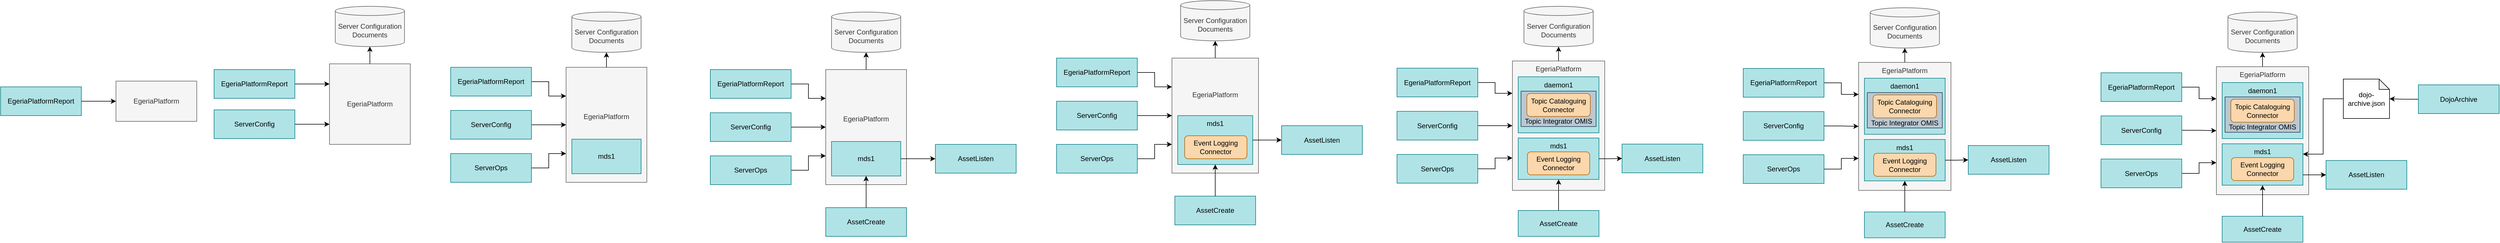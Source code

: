 <mxfile version="16.5.1" type="device"><diagram id="2OvBIhKOYuNSbPqI94ns" name="developer-dojo-architecture"><mxGraphModel dx="1106" dy="773" grid="1" gridSize="10" guides="1" tooltips="1" connect="1" arrows="1" fold="1" page="1" pageScale="1" pageWidth="827" pageHeight="1169" math="0" shadow="0"><root><mxCell id="0"/><mxCell id="1" parent="0"/><mxCell id="_eH86WkN0R41eoso5mmE-45" style="edgeStyle=orthogonalEdgeStyle;rounded=0;orthogonalLoop=1;jettySize=auto;html=1;" edge="1" parent="1" source="_eH86WkN0R41eoso5mmE-1" target="_eH86WkN0R41eoso5mmE-44"><mxGeometry relative="1" as="geometry"/></mxCell><mxCell id="_eH86WkN0R41eoso5mmE-1" value="EgeriaPlatform" style="rounded=0;whiteSpace=wrap;html=1;fillColor=#f5f5f5;strokeColor=#666666;fontColor=#333333;" vertex="1" parent="1"><mxGeometry x="580" y="130" width="140" height="140" as="geometry"/></mxCell><mxCell id="_eH86WkN0R41eoso5mmE-6" style="edgeStyle=orthogonalEdgeStyle;rounded=0;orthogonalLoop=1;jettySize=auto;html=1;entryX=0;entryY=0.75;entryDx=0;entryDy=0;" edge="1" parent="1" source="_eH86WkN0R41eoso5mmE-2" target="_eH86WkN0R41eoso5mmE-1"><mxGeometry relative="1" as="geometry"/></mxCell><mxCell id="_eH86WkN0R41eoso5mmE-2" value="ServerConfig" style="rounded=0;whiteSpace=wrap;html=1;fillColor=#b0e3e6;strokeColor=#0e8088;" vertex="1" parent="1"><mxGeometry x="380" y="210" width="140" height="50" as="geometry"/></mxCell><mxCell id="_eH86WkN0R41eoso5mmE-5" style="edgeStyle=orthogonalEdgeStyle;rounded=0;orthogonalLoop=1;jettySize=auto;html=1;entryX=0;entryY=0.25;entryDx=0;entryDy=0;" edge="1" parent="1" source="_eH86WkN0R41eoso5mmE-4" target="_eH86WkN0R41eoso5mmE-1"><mxGeometry relative="1" as="geometry"/></mxCell><mxCell id="_eH86WkN0R41eoso5mmE-4" value="EgeriaPlatformReport" style="rounded=0;whiteSpace=wrap;html=1;fillColor=#b0e3e6;strokeColor=#0e8088;" vertex="1" parent="1"><mxGeometry x="380" y="140" width="140" height="50" as="geometry"/></mxCell><mxCell id="_eH86WkN0R41eoso5mmE-8" value="EgeriaPlatform&lt;br&gt;&lt;br&gt;&lt;br&gt;" style="rounded=0;whiteSpace=wrap;html=1;fillColor=#f5f5f5;strokeColor=#666666;fontColor=#333333;" vertex="1" parent="1"><mxGeometry x="990" y="136" width="140" height="200" as="geometry"/></mxCell><mxCell id="_eH86WkN0R41eoso5mmE-9" style="edgeStyle=orthogonalEdgeStyle;rounded=0;orthogonalLoop=1;jettySize=auto;html=1;" edge="1" parent="1" source="_eH86WkN0R41eoso5mmE-10" target="_eH86WkN0R41eoso5mmE-8"><mxGeometry relative="1" as="geometry"/></mxCell><mxCell id="_eH86WkN0R41eoso5mmE-10" value="ServerConfig" style="rounded=0;whiteSpace=wrap;html=1;fillColor=#b0e3e6;strokeColor=#0e8088;" vertex="1" parent="1"><mxGeometry x="790" y="211" width="140" height="50" as="geometry"/></mxCell><mxCell id="_eH86WkN0R41eoso5mmE-11" style="edgeStyle=orthogonalEdgeStyle;rounded=0;orthogonalLoop=1;jettySize=auto;html=1;entryX=0;entryY=0.75;entryDx=0;entryDy=0;" edge="1" parent="1" source="_eH86WkN0R41eoso5mmE-12" target="_eH86WkN0R41eoso5mmE-8"><mxGeometry relative="1" as="geometry"/></mxCell><mxCell id="_eH86WkN0R41eoso5mmE-12" value="ServerOps" style="rounded=0;whiteSpace=wrap;html=1;fillColor=#b0e3e6;strokeColor=#0e8088;" vertex="1" parent="1"><mxGeometry x="790" y="286" width="140" height="50" as="geometry"/></mxCell><mxCell id="_eH86WkN0R41eoso5mmE-13" style="edgeStyle=orthogonalEdgeStyle;rounded=0;orthogonalLoop=1;jettySize=auto;html=1;entryX=0;entryY=0.25;entryDx=0;entryDy=0;" edge="1" parent="1" source="_eH86WkN0R41eoso5mmE-14" target="_eH86WkN0R41eoso5mmE-8"><mxGeometry relative="1" as="geometry"/></mxCell><mxCell id="_eH86WkN0R41eoso5mmE-14" value="EgeriaPlatformReport" style="rounded=0;whiteSpace=wrap;html=1;fillColor=#b0e3e6;strokeColor=#0e8088;" vertex="1" parent="1"><mxGeometry x="790" y="136" width="140" height="50" as="geometry"/></mxCell><mxCell id="_eH86WkN0R41eoso5mmE-15" value="EgeriaPlatform" style="rounded=0;whiteSpace=wrap;html=1;fillColor=#f5f5f5;strokeColor=#666666;fontColor=#333333;" vertex="1" parent="1"><mxGeometry x="210" y="160" width="140" height="70" as="geometry"/></mxCell><mxCell id="_eH86WkN0R41eoso5mmE-18" style="edgeStyle=orthogonalEdgeStyle;rounded=0;orthogonalLoop=1;jettySize=auto;html=1;" edge="1" parent="1" source="_eH86WkN0R41eoso5mmE-19" target="_eH86WkN0R41eoso5mmE-15"><mxGeometry relative="1" as="geometry"/></mxCell><mxCell id="_eH86WkN0R41eoso5mmE-19" value="EgeriaPlatformReport" style="rounded=0;whiteSpace=wrap;html=1;fillColor=#b0e3e6;strokeColor=#0e8088;" vertex="1" parent="1"><mxGeometry x="10" y="170" width="140" height="50" as="geometry"/></mxCell><mxCell id="_eH86WkN0R41eoso5mmE-27" value="AssetListen" style="rounded=0;whiteSpace=wrap;html=1;fillColor=#b0e3e6;strokeColor=#0e8088;" vertex="1" parent="1"><mxGeometry x="1630" y="270" width="140" height="50" as="geometry"/></mxCell><mxCell id="_eH86WkN0R41eoso5mmE-29" value="AssetCreate" style="rounded=0;whiteSpace=wrap;html=1;fillColor=#b0e3e6;strokeColor=#0e8088;" vertex="1" parent="1"><mxGeometry x="1440" y="380" width="140" height="50" as="geometry"/></mxCell><mxCell id="_eH86WkN0R41eoso5mmE-43" value="mds1" style="rounded=0;whiteSpace=wrap;html=1;fillColor=#b0e3e6;strokeColor=#0e8088;" vertex="1" parent="1"><mxGeometry x="1000" y="261" width="120" height="60" as="geometry"/></mxCell><mxCell id="_eH86WkN0R41eoso5mmE-44" value="Server Configuration&lt;br&gt;Documents" style="shape=cylinder3;whiteSpace=wrap;html=1;boundedLbl=1;backgroundOutline=1;size=8;fillColor=#f5f5f5;fontColor=#333333;strokeColor=#666666;" vertex="1" parent="1"><mxGeometry x="590" y="30" width="120" height="70" as="geometry"/></mxCell><mxCell id="_eH86WkN0R41eoso5mmE-46" style="edgeStyle=orthogonalEdgeStyle;rounded=0;orthogonalLoop=1;jettySize=auto;html=1;" edge="1" parent="1" target="_eH86WkN0R41eoso5mmE-47" source="_eH86WkN0R41eoso5mmE-8"><mxGeometry relative="1" as="geometry"><mxPoint x="1060" y="336" as="sourcePoint"/></mxGeometry></mxCell><mxCell id="_eH86WkN0R41eoso5mmE-47" value="Server Configuration&lt;br&gt;Documents" style="shape=cylinder3;whiteSpace=wrap;html=1;boundedLbl=1;backgroundOutline=1;size=8;fillColor=#f5f5f5;fontColor=#333333;strokeColor=#666666;" vertex="1" parent="1"><mxGeometry x="1000" y="40" width="120" height="70" as="geometry"/></mxCell><mxCell id="_eH86WkN0R41eoso5mmE-51" value="EgeriaPlatform&lt;br&gt;&lt;br&gt;&lt;br&gt;" style="rounded=0;whiteSpace=wrap;html=1;fillColor=#f5f5f5;strokeColor=#666666;fontColor=#333333;" vertex="1" parent="1"><mxGeometry x="1440" y="140" width="140" height="200" as="geometry"/></mxCell><mxCell id="_eH86WkN0R41eoso5mmE-52" style="edgeStyle=orthogonalEdgeStyle;rounded=0;orthogonalLoop=1;jettySize=auto;html=1;" edge="1" parent="1" source="_eH86WkN0R41eoso5mmE-53" target="_eH86WkN0R41eoso5mmE-51"><mxGeometry relative="1" as="geometry"/></mxCell><mxCell id="_eH86WkN0R41eoso5mmE-53" value="ServerConfig" style="rounded=0;whiteSpace=wrap;html=1;fillColor=#b0e3e6;strokeColor=#0e8088;" vertex="1" parent="1"><mxGeometry x="1240" y="215" width="140" height="50" as="geometry"/></mxCell><mxCell id="_eH86WkN0R41eoso5mmE-54" style="edgeStyle=orthogonalEdgeStyle;rounded=0;orthogonalLoop=1;jettySize=auto;html=1;entryX=0;entryY=0.75;entryDx=0;entryDy=0;" edge="1" parent="1" source="_eH86WkN0R41eoso5mmE-55" target="_eH86WkN0R41eoso5mmE-51"><mxGeometry relative="1" as="geometry"/></mxCell><mxCell id="_eH86WkN0R41eoso5mmE-55" value="ServerOps" style="rounded=0;whiteSpace=wrap;html=1;fillColor=#b0e3e6;strokeColor=#0e8088;" vertex="1" parent="1"><mxGeometry x="1240" y="290" width="140" height="50" as="geometry"/></mxCell><mxCell id="_eH86WkN0R41eoso5mmE-56" style="edgeStyle=orthogonalEdgeStyle;rounded=0;orthogonalLoop=1;jettySize=auto;html=1;entryX=0;entryY=0.25;entryDx=0;entryDy=0;" edge="1" parent="1" source="_eH86WkN0R41eoso5mmE-57" target="_eH86WkN0R41eoso5mmE-51"><mxGeometry relative="1" as="geometry"/></mxCell><mxCell id="_eH86WkN0R41eoso5mmE-57" value="EgeriaPlatformReport" style="rounded=0;whiteSpace=wrap;html=1;fillColor=#b0e3e6;strokeColor=#0e8088;" vertex="1" parent="1"><mxGeometry x="1240" y="140" width="140" height="50" as="geometry"/></mxCell><mxCell id="_eH86WkN0R41eoso5mmE-58" value="mds1" style="rounded=0;whiteSpace=wrap;html=1;fillColor=#b0e3e6;strokeColor=#0e8088;" vertex="1" parent="1"><mxGeometry x="1450" y="265" width="120" height="60" as="geometry"/></mxCell><mxCell id="_eH86WkN0R41eoso5mmE-59" style="edgeStyle=orthogonalEdgeStyle;rounded=0;orthogonalLoop=1;jettySize=auto;html=1;exitX=0.5;exitY=0;exitDx=0;exitDy=0;" edge="1" parent="1" target="_eH86WkN0R41eoso5mmE-60" source="_eH86WkN0R41eoso5mmE-51"><mxGeometry relative="1" as="geometry"><mxPoint x="1510" y="340" as="sourcePoint"/></mxGeometry></mxCell><mxCell id="_eH86WkN0R41eoso5mmE-60" value="Server Configuration&lt;br&gt;Documents" style="shape=cylinder3;whiteSpace=wrap;html=1;boundedLbl=1;backgroundOutline=1;size=8;fillColor=#f5f5f5;fontColor=#333333;strokeColor=#666666;" vertex="1" parent="1"><mxGeometry x="1450" y="40" width="120" height="70" as="geometry"/></mxCell><mxCell id="_eH86WkN0R41eoso5mmE-28" style="edgeStyle=orthogonalEdgeStyle;rounded=0;orthogonalLoop=1;jettySize=auto;html=1;" edge="1" parent="1" source="_eH86WkN0R41eoso5mmE-58" target="_eH86WkN0R41eoso5mmE-27"><mxGeometry relative="1" as="geometry"><mxPoint x="1570" y="295" as="sourcePoint"/></mxGeometry></mxCell><mxCell id="_eH86WkN0R41eoso5mmE-61" value="AssetListen" style="rounded=0;whiteSpace=wrap;html=1;fillColor=#b0e3e6;strokeColor=#0e8088;" vertex="1" parent="1"><mxGeometry x="2230" y="237.5" width="140" height="50" as="geometry"/></mxCell><mxCell id="_eH86WkN0R41eoso5mmE-63" value="AssetCreate" style="rounded=0;whiteSpace=wrap;html=1;fillColor=#b0e3e6;strokeColor=#0e8088;" vertex="1" parent="1"><mxGeometry x="2045" y="360" width="140" height="50" as="geometry"/></mxCell><mxCell id="_eH86WkN0R41eoso5mmE-75" style="edgeStyle=orthogonalEdgeStyle;rounded=0;orthogonalLoop=1;jettySize=auto;html=1;exitX=0.5;exitY=0;exitDx=0;exitDy=0;" edge="1" parent="1" source="_eH86WkN0R41eoso5mmE-64" target="_eH86WkN0R41eoso5mmE-73"><mxGeometry relative="1" as="geometry"/></mxCell><mxCell id="_eH86WkN0R41eoso5mmE-64" value="EgeriaPlatform&lt;br&gt;&lt;br&gt;&lt;br&gt;&lt;br&gt;&lt;br&gt;&lt;br&gt;" style="rounded=0;whiteSpace=wrap;html=1;fillColor=#f5f5f5;strokeColor=#666666;fontColor=#333333;" vertex="1" parent="1"><mxGeometry x="2040" y="120" width="150" height="200" as="geometry"/></mxCell><mxCell id="_eH86WkN0R41eoso5mmE-65" style="edgeStyle=orthogonalEdgeStyle;rounded=0;orthogonalLoop=1;jettySize=auto;html=1;" edge="1" parent="1" source="_eH86WkN0R41eoso5mmE-66" target="_eH86WkN0R41eoso5mmE-64"><mxGeometry relative="1" as="geometry"/></mxCell><mxCell id="_eH86WkN0R41eoso5mmE-66" value="ServerConfig" style="rounded=0;whiteSpace=wrap;html=1;fillColor=#b0e3e6;strokeColor=#0e8088;" vertex="1" parent="1"><mxGeometry x="1840" y="195" width="140" height="50" as="geometry"/></mxCell><mxCell id="_eH86WkN0R41eoso5mmE-67" style="edgeStyle=orthogonalEdgeStyle;rounded=0;orthogonalLoop=1;jettySize=auto;html=1;entryX=0;entryY=0.75;entryDx=0;entryDy=0;" edge="1" parent="1" source="_eH86WkN0R41eoso5mmE-68" target="_eH86WkN0R41eoso5mmE-64"><mxGeometry relative="1" as="geometry"/></mxCell><mxCell id="_eH86WkN0R41eoso5mmE-68" value="ServerOps" style="rounded=0;whiteSpace=wrap;html=1;fillColor=#b0e3e6;strokeColor=#0e8088;" vertex="1" parent="1"><mxGeometry x="1840" y="270" width="140" height="50" as="geometry"/></mxCell><mxCell id="_eH86WkN0R41eoso5mmE-69" style="edgeStyle=orthogonalEdgeStyle;rounded=0;orthogonalLoop=1;jettySize=auto;html=1;entryX=0;entryY=0.25;entryDx=0;entryDy=0;" edge="1" parent="1" source="_eH86WkN0R41eoso5mmE-70" target="_eH86WkN0R41eoso5mmE-64"><mxGeometry relative="1" as="geometry"/></mxCell><mxCell id="_eH86WkN0R41eoso5mmE-70" value="EgeriaPlatformReport" style="rounded=0;whiteSpace=wrap;html=1;fillColor=#b0e3e6;strokeColor=#0e8088;" vertex="1" parent="1"><mxGeometry x="1840" y="120" width="140" height="50" as="geometry"/></mxCell><mxCell id="_eH86WkN0R41eoso5mmE-71" value="mds1" style="rounded=0;whiteSpace=wrap;html=1;fillColor=#b0e3e6;strokeColor=#0e8088;verticalAlign=top;" vertex="1" parent="1"><mxGeometry x="2050" y="220" width="130" height="85" as="geometry"/></mxCell><mxCell id="_eH86WkN0R41eoso5mmE-73" value="Server Configuration&lt;br&gt;Documents" style="shape=cylinder3;whiteSpace=wrap;html=1;boundedLbl=1;backgroundOutline=1;size=8;fillColor=#f5f5f5;fontColor=#333333;strokeColor=#666666;" vertex="1" parent="1"><mxGeometry x="2055" y="20" width="120" height="70" as="geometry"/></mxCell><mxCell id="_eH86WkN0R41eoso5mmE-74" style="edgeStyle=orthogonalEdgeStyle;rounded=0;orthogonalLoop=1;jettySize=auto;html=1;" edge="1" parent="1" source="_eH86WkN0R41eoso5mmE-71" target="_eH86WkN0R41eoso5mmE-61"><mxGeometry relative="1" as="geometry"><mxPoint x="2170" y="275" as="sourcePoint"/></mxGeometry></mxCell><mxCell id="_eH86WkN0R41eoso5mmE-48" value="Event Logging&lt;br&gt;Connector" style="rounded=1;whiteSpace=wrap;html=1;fillColor=#fad7ac;strokeColor=#b46504;" vertex="1" parent="1"><mxGeometry x="2062" y="255" width="108" height="40" as="geometry"/></mxCell><mxCell id="_eH86WkN0R41eoso5mmE-76" value="AssetListen" style="rounded=0;whiteSpace=wrap;html=1;fillColor=#b0e3e6;strokeColor=#0e8088;" vertex="1" parent="1"><mxGeometry x="2820" y="269.5" width="140" height="50" as="geometry"/></mxCell><mxCell id="_eH86WkN0R41eoso5mmE-78" value="AssetCreate" style="rounded=0;whiteSpace=wrap;html=1;fillColor=#b0e3e6;strokeColor=#0e8088;" vertex="1" parent="1"><mxGeometry x="2640" y="385" width="140" height="45" as="geometry"/></mxCell><mxCell id="_eH86WkN0R41eoso5mmE-79" style="edgeStyle=orthogonalEdgeStyle;rounded=0;orthogonalLoop=1;jettySize=auto;html=1;exitX=0.5;exitY=0;exitDx=0;exitDy=0;" edge="1" parent="1" source="_eH86WkN0R41eoso5mmE-80" target="_eH86WkN0R41eoso5mmE-88"><mxGeometry relative="1" as="geometry"/></mxCell><mxCell id="_eH86WkN0R41eoso5mmE-80" value="EgeriaPlatform" style="rounded=0;whiteSpace=wrap;html=1;fillColor=#f5f5f5;strokeColor=#666666;fontColor=#333333;verticalAlign=top;" vertex="1" parent="1"><mxGeometry x="2630" y="125" width="160" height="225" as="geometry"/></mxCell><mxCell id="_eH86WkN0R41eoso5mmE-81" style="edgeStyle=orthogonalEdgeStyle;rounded=0;orthogonalLoop=1;jettySize=auto;html=1;" edge="1" parent="1" source="_eH86WkN0R41eoso5mmE-82" target="_eH86WkN0R41eoso5mmE-80"><mxGeometry relative="1" as="geometry"/></mxCell><mxCell id="_eH86WkN0R41eoso5mmE-82" value="ServerConfig" style="rounded=0;whiteSpace=wrap;html=1;fillColor=#b0e3e6;strokeColor=#0e8088;" vertex="1" parent="1"><mxGeometry x="2430" y="212.5" width="140" height="50" as="geometry"/></mxCell><mxCell id="_eH86WkN0R41eoso5mmE-83" style="edgeStyle=orthogonalEdgeStyle;rounded=0;orthogonalLoop=1;jettySize=auto;html=1;entryX=0;entryY=0.75;entryDx=0;entryDy=0;" edge="1" parent="1" source="_eH86WkN0R41eoso5mmE-84" target="_eH86WkN0R41eoso5mmE-80"><mxGeometry relative="1" as="geometry"/></mxCell><mxCell id="_eH86WkN0R41eoso5mmE-84" value="ServerOps" style="rounded=0;whiteSpace=wrap;html=1;fillColor=#b0e3e6;strokeColor=#0e8088;" vertex="1" parent="1"><mxGeometry x="2430" y="287.5" width="140" height="50" as="geometry"/></mxCell><mxCell id="_eH86WkN0R41eoso5mmE-85" style="edgeStyle=orthogonalEdgeStyle;rounded=0;orthogonalLoop=1;jettySize=auto;html=1;entryX=0;entryY=0.25;entryDx=0;entryDy=0;" edge="1" parent="1" source="_eH86WkN0R41eoso5mmE-86" target="_eH86WkN0R41eoso5mmE-80"><mxGeometry relative="1" as="geometry"/></mxCell><mxCell id="_eH86WkN0R41eoso5mmE-86" value="EgeriaPlatformReport" style="rounded=0;whiteSpace=wrap;html=1;fillColor=#b0e3e6;strokeColor=#0e8088;" vertex="1" parent="1"><mxGeometry x="2430" y="137.5" width="140" height="50" as="geometry"/></mxCell><mxCell id="_eH86WkN0R41eoso5mmE-87" value="mds1" style="rounded=0;whiteSpace=wrap;html=1;fillColor=#b0e3e6;strokeColor=#0e8088;verticalAlign=top;" vertex="1" parent="1"><mxGeometry x="2640" y="259" width="140" height="72" as="geometry"/></mxCell><mxCell id="_eH86WkN0R41eoso5mmE-88" value="Server Configuration&lt;br&gt;Documents" style="shape=cylinder3;whiteSpace=wrap;html=1;boundedLbl=1;backgroundOutline=1;size=8;fillColor=#f5f5f5;fontColor=#333333;strokeColor=#666666;" vertex="1" parent="1"><mxGeometry x="2650" y="30" width="120" height="70" as="geometry"/></mxCell><mxCell id="_eH86WkN0R41eoso5mmE-89" style="edgeStyle=orthogonalEdgeStyle;rounded=0;orthogonalLoop=1;jettySize=auto;html=1;" edge="1" parent="1" source="_eH86WkN0R41eoso5mmE-87" target="_eH86WkN0R41eoso5mmE-76"><mxGeometry relative="1" as="geometry"><mxPoint x="2760" y="301" as="sourcePoint"/></mxGeometry></mxCell><mxCell id="_eH86WkN0R41eoso5mmE-90" value="Event Logging&lt;br&gt;Connector" style="rounded=1;whiteSpace=wrap;html=1;fillColor=#fad7ac;strokeColor=#b46504;" vertex="1" parent="1"><mxGeometry x="2656" y="283" width="108" height="40" as="geometry"/></mxCell><mxCell id="_eH86WkN0R41eoso5mmE-91" value="daemon1" style="rounded=0;whiteSpace=wrap;html=1;fillColor=#b0e3e6;strokeColor=#0e8088;verticalAlign=top;" vertex="1" parent="1"><mxGeometry x="2640" y="152.5" width="140" height="97.5" as="geometry"/></mxCell><mxCell id="_eH86WkN0R41eoso5mmE-50" value="Topic Integrator OMIS" style="rounded=0;whiteSpace=wrap;html=1;verticalAlign=bottom;fillColor=#bac8d3;strokeColor=#23445d;" vertex="1" parent="1"><mxGeometry x="2645" y="177.5" width="130" height="61.5" as="geometry"/></mxCell><mxCell id="_eH86WkN0R41eoso5mmE-49" value="Topic Cataloguing&lt;br&gt;Connector" style="rounded=1;whiteSpace=wrap;html=1;fillColor=#fad7ac;strokeColor=#b46504;" vertex="1" parent="1"><mxGeometry x="2655" y="181.5" width="110" height="40" as="geometry"/></mxCell><mxCell id="_eH86WkN0R41eoso5mmE-77" style="edgeStyle=orthogonalEdgeStyle;rounded=0;orthogonalLoop=1;jettySize=auto;html=1;entryX=0.5;entryY=1;entryDx=0;entryDy=0;" edge="1" parent="1" source="_eH86WkN0R41eoso5mmE-78" target="_eH86WkN0R41eoso5mmE-87"><mxGeometry relative="1" as="geometry"><mxPoint x="2700" y="325" as="targetPoint"/></mxGeometry></mxCell><mxCell id="_eH86WkN0R41eoso5mmE-62" style="edgeStyle=orthogonalEdgeStyle;rounded=0;orthogonalLoop=1;jettySize=auto;html=1;entryX=0.5;entryY=1;entryDx=0;entryDy=0;" edge="1" parent="1" source="_eH86WkN0R41eoso5mmE-63" target="_eH86WkN0R41eoso5mmE-71"><mxGeometry relative="1" as="geometry"><mxPoint x="2110" y="320" as="targetPoint"/></mxGeometry></mxCell><mxCell id="_eH86WkN0R41eoso5mmE-30" style="edgeStyle=orthogonalEdgeStyle;rounded=0;orthogonalLoop=1;jettySize=auto;html=1;entryX=0.5;entryY=1;entryDx=0;entryDy=0;" edge="1" parent="1" source="_eH86WkN0R41eoso5mmE-29" target="_eH86WkN0R41eoso5mmE-58"><mxGeometry relative="1" as="geometry"><mxPoint x="1510" y="340" as="targetPoint"/></mxGeometry></mxCell><mxCell id="_eH86WkN0R41eoso5mmE-92" value="AssetListen" style="rounded=0;whiteSpace=wrap;html=1;fillColor=#b0e3e6;strokeColor=#0e8088;" vertex="1" parent="1"><mxGeometry x="3420" y="272" width="140" height="50" as="geometry"/></mxCell><mxCell id="_eH86WkN0R41eoso5mmE-93" value="AssetCreate" style="rounded=0;whiteSpace=wrap;html=1;fillColor=#b0e3e6;strokeColor=#0e8088;" vertex="1" parent="1"><mxGeometry x="3240" y="387.5" width="140" height="45" as="geometry"/></mxCell><mxCell id="_eH86WkN0R41eoso5mmE-94" style="edgeStyle=orthogonalEdgeStyle;rounded=0;orthogonalLoop=1;jettySize=auto;html=1;exitX=0.5;exitY=0;exitDx=0;exitDy=0;" edge="1" parent="1" source="_eH86WkN0R41eoso5mmE-95" target="_eH86WkN0R41eoso5mmE-103"><mxGeometry relative="1" as="geometry"/></mxCell><mxCell id="_eH86WkN0R41eoso5mmE-95" value="EgeriaPlatform" style="rounded=0;whiteSpace=wrap;html=1;fillColor=#f5f5f5;strokeColor=#666666;fontColor=#333333;verticalAlign=top;" vertex="1" parent="1"><mxGeometry x="3230" y="127.5" width="160" height="222.5" as="geometry"/></mxCell><mxCell id="_eH86WkN0R41eoso5mmE-96" style="edgeStyle=orthogonalEdgeStyle;rounded=0;orthogonalLoop=1;jettySize=auto;html=1;" edge="1" parent="1" source="_eH86WkN0R41eoso5mmE-97" target="_eH86WkN0R41eoso5mmE-95"><mxGeometry relative="1" as="geometry"/></mxCell><mxCell id="_eH86WkN0R41eoso5mmE-97" value="ServerConfig" style="rounded=0;whiteSpace=wrap;html=1;fillColor=#b0e3e6;strokeColor=#0e8088;" vertex="1" parent="1"><mxGeometry x="3030" y="213" width="140" height="50" as="geometry"/></mxCell><mxCell id="_eH86WkN0R41eoso5mmE-98" style="edgeStyle=orthogonalEdgeStyle;rounded=0;orthogonalLoop=1;jettySize=auto;html=1;entryX=0;entryY=0.75;entryDx=0;entryDy=0;" edge="1" parent="1" source="_eH86WkN0R41eoso5mmE-99" target="_eH86WkN0R41eoso5mmE-95"><mxGeometry relative="1" as="geometry"/></mxCell><mxCell id="_eH86WkN0R41eoso5mmE-99" value="ServerOps" style="rounded=0;whiteSpace=wrap;html=1;fillColor=#b0e3e6;strokeColor=#0e8088;" vertex="1" parent="1"><mxGeometry x="3030" y="288" width="140" height="50" as="geometry"/></mxCell><mxCell id="_eH86WkN0R41eoso5mmE-100" style="edgeStyle=orthogonalEdgeStyle;rounded=0;orthogonalLoop=1;jettySize=auto;html=1;entryX=0;entryY=0.25;entryDx=0;entryDy=0;" edge="1" parent="1" source="_eH86WkN0R41eoso5mmE-101" target="_eH86WkN0R41eoso5mmE-95"><mxGeometry relative="1" as="geometry"/></mxCell><mxCell id="_eH86WkN0R41eoso5mmE-101" value="EgeriaPlatformReport" style="rounded=0;whiteSpace=wrap;html=1;fillColor=#b0e3e6;strokeColor=#0e8088;" vertex="1" parent="1"><mxGeometry x="3030" y="138" width="140" height="50" as="geometry"/></mxCell><mxCell id="_eH86WkN0R41eoso5mmE-102" value="mds1" style="rounded=0;whiteSpace=wrap;html=1;fillColor=#b0e3e6;strokeColor=#0e8088;verticalAlign=top;" vertex="1" parent="1"><mxGeometry x="3240" y="261.5" width="140" height="72" as="geometry"/></mxCell><mxCell id="_eH86WkN0R41eoso5mmE-103" value="Server Configuration&lt;br&gt;Documents" style="shape=cylinder3;whiteSpace=wrap;html=1;boundedLbl=1;backgroundOutline=1;size=8;fillColor=#f5f5f5;fontColor=#333333;strokeColor=#666666;" vertex="1" parent="1"><mxGeometry x="3250" y="32.5" width="120" height="70" as="geometry"/></mxCell><mxCell id="_eH86WkN0R41eoso5mmE-104" style="edgeStyle=orthogonalEdgeStyle;rounded=0;orthogonalLoop=1;jettySize=auto;html=1;" edge="1" parent="1" source="_eH86WkN0R41eoso5mmE-102" target="_eH86WkN0R41eoso5mmE-92"><mxGeometry relative="1" as="geometry"><mxPoint x="3360" y="303.5" as="sourcePoint"/></mxGeometry></mxCell><mxCell id="_eH86WkN0R41eoso5mmE-105" value="Event Logging&lt;br&gt;Connector" style="rounded=1;whiteSpace=wrap;html=1;fillColor=#fad7ac;strokeColor=#b46504;" vertex="1" parent="1"><mxGeometry x="3256" y="285.5" width="108" height="40" as="geometry"/></mxCell><mxCell id="_eH86WkN0R41eoso5mmE-106" value="daemon1" style="rounded=0;whiteSpace=wrap;html=1;fillColor=#b0e3e6;strokeColor=#0e8088;verticalAlign=top;" vertex="1" parent="1"><mxGeometry x="3240" y="155" width="140" height="97.5" as="geometry"/></mxCell><mxCell id="_eH86WkN0R41eoso5mmE-107" value="Topic Integrator OMIS" style="rounded=0;whiteSpace=wrap;html=1;verticalAlign=bottom;fillColor=#bac8d3;strokeColor=#23445d;" vertex="1" parent="1"><mxGeometry x="3245" y="180" width="130" height="61.5" as="geometry"/></mxCell><mxCell id="_eH86WkN0R41eoso5mmE-108" value="Topic Cataloguing&lt;br&gt;Connector" style="rounded=1;whiteSpace=wrap;html=1;fillColor=#fad7ac;strokeColor=#b46504;" vertex="1" parent="1"><mxGeometry x="3255" y="184" width="110" height="40" as="geometry"/></mxCell><mxCell id="_eH86WkN0R41eoso5mmE-109" style="edgeStyle=orthogonalEdgeStyle;rounded=0;orthogonalLoop=1;jettySize=auto;html=1;entryX=0.5;entryY=1;entryDx=0;entryDy=0;" edge="1" parent="1" source="_eH86WkN0R41eoso5mmE-93" target="_eH86WkN0R41eoso5mmE-102"><mxGeometry relative="1" as="geometry"><mxPoint x="3300" y="327.5" as="targetPoint"/></mxGeometry></mxCell><mxCell id="_eH86WkN0R41eoso5mmE-110" value="AssetListen" style="rounded=0;whiteSpace=wrap;html=1;fillColor=#b0e3e6;strokeColor=#0e8088;" vertex="1" parent="1"><mxGeometry x="4040" y="298" width="140" height="50" as="geometry"/></mxCell><mxCell id="_eH86WkN0R41eoso5mmE-111" value="AssetCreate" style="rounded=0;whiteSpace=wrap;html=1;fillColor=#b0e3e6;strokeColor=#0e8088;" vertex="1" parent="1"><mxGeometry x="3860" y="395" width="140" height="45" as="geometry"/></mxCell><mxCell id="_eH86WkN0R41eoso5mmE-112" style="edgeStyle=orthogonalEdgeStyle;rounded=0;orthogonalLoop=1;jettySize=auto;html=1;exitX=0.5;exitY=0;exitDx=0;exitDy=0;" edge="1" parent="1" source="_eH86WkN0R41eoso5mmE-113" target="_eH86WkN0R41eoso5mmE-121"><mxGeometry relative="1" as="geometry"/></mxCell><mxCell id="_eH86WkN0R41eoso5mmE-113" value="EgeriaPlatform" style="rounded=0;whiteSpace=wrap;html=1;fillColor=#f5f5f5;strokeColor=#666666;fontColor=#333333;verticalAlign=top;" vertex="1" parent="1"><mxGeometry x="3850" y="135" width="160" height="222.5" as="geometry"/></mxCell><mxCell id="_eH86WkN0R41eoso5mmE-114" style="edgeStyle=orthogonalEdgeStyle;rounded=0;orthogonalLoop=1;jettySize=auto;html=1;" edge="1" parent="1" source="_eH86WkN0R41eoso5mmE-115" target="_eH86WkN0R41eoso5mmE-113"><mxGeometry relative="1" as="geometry"/></mxCell><mxCell id="_eH86WkN0R41eoso5mmE-115" value="ServerConfig" style="rounded=0;whiteSpace=wrap;html=1;fillColor=#b0e3e6;strokeColor=#0e8088;" vertex="1" parent="1"><mxGeometry x="3650" y="220.5" width="140" height="50" as="geometry"/></mxCell><mxCell id="_eH86WkN0R41eoso5mmE-116" style="edgeStyle=orthogonalEdgeStyle;rounded=0;orthogonalLoop=1;jettySize=auto;html=1;entryX=0;entryY=0.75;entryDx=0;entryDy=0;" edge="1" parent="1" source="_eH86WkN0R41eoso5mmE-117" target="_eH86WkN0R41eoso5mmE-113"><mxGeometry relative="1" as="geometry"/></mxCell><mxCell id="_eH86WkN0R41eoso5mmE-117" value="ServerOps" style="rounded=0;whiteSpace=wrap;html=1;fillColor=#b0e3e6;strokeColor=#0e8088;" vertex="1" parent="1"><mxGeometry x="3650" y="295.5" width="140" height="50" as="geometry"/></mxCell><mxCell id="_eH86WkN0R41eoso5mmE-118" style="edgeStyle=orthogonalEdgeStyle;rounded=0;orthogonalLoop=1;jettySize=auto;html=1;entryX=0;entryY=0.25;entryDx=0;entryDy=0;" edge="1" parent="1" source="_eH86WkN0R41eoso5mmE-119" target="_eH86WkN0R41eoso5mmE-113"><mxGeometry relative="1" as="geometry"/></mxCell><mxCell id="_eH86WkN0R41eoso5mmE-119" value="EgeriaPlatformReport" style="rounded=0;whiteSpace=wrap;html=1;fillColor=#b0e3e6;strokeColor=#0e8088;" vertex="1" parent="1"><mxGeometry x="3650" y="145.5" width="140" height="50" as="geometry"/></mxCell><mxCell id="_eH86WkN0R41eoso5mmE-120" value="mds1" style="rounded=0;whiteSpace=wrap;html=1;fillColor=#b0e3e6;strokeColor=#0e8088;verticalAlign=top;" vertex="1" parent="1"><mxGeometry x="3860" y="269" width="140" height="72" as="geometry"/></mxCell><mxCell id="_eH86WkN0R41eoso5mmE-121" value="Server Configuration&lt;br&gt;Documents" style="shape=cylinder3;whiteSpace=wrap;html=1;boundedLbl=1;backgroundOutline=1;size=8;fillColor=#f5f5f5;fontColor=#333333;strokeColor=#666666;" vertex="1" parent="1"><mxGeometry x="3870" y="40" width="120" height="70" as="geometry"/></mxCell><mxCell id="_eH86WkN0R41eoso5mmE-122" style="edgeStyle=orthogonalEdgeStyle;rounded=0;orthogonalLoop=1;jettySize=auto;html=1;exitX=1;exitY=0.75;exitDx=0;exitDy=0;" edge="1" parent="1" source="_eH86WkN0R41eoso5mmE-120" target="_eH86WkN0R41eoso5mmE-110"><mxGeometry relative="1" as="geometry"><mxPoint x="3980" y="311" as="sourcePoint"/></mxGeometry></mxCell><mxCell id="_eH86WkN0R41eoso5mmE-123" value="Event Logging&lt;br&gt;Connector" style="rounded=1;whiteSpace=wrap;html=1;fillColor=#fad7ac;strokeColor=#b46504;" vertex="1" parent="1"><mxGeometry x="3876" y="293" width="108" height="40" as="geometry"/></mxCell><mxCell id="_eH86WkN0R41eoso5mmE-124" value="daemon1" style="rounded=0;whiteSpace=wrap;html=1;fillColor=#b0e3e6;strokeColor=#0e8088;verticalAlign=top;" vertex="1" parent="1"><mxGeometry x="3860" y="162.5" width="140" height="97.5" as="geometry"/></mxCell><mxCell id="_eH86WkN0R41eoso5mmE-125" value="Topic Integrator OMIS" style="rounded=0;whiteSpace=wrap;html=1;verticalAlign=bottom;fillColor=#bac8d3;strokeColor=#23445d;" vertex="1" parent="1"><mxGeometry x="3865" y="187.5" width="130" height="61.5" as="geometry"/></mxCell><mxCell id="_eH86WkN0R41eoso5mmE-126" value="Topic Cataloguing&lt;br&gt;Connector" style="rounded=1;whiteSpace=wrap;html=1;fillColor=#fad7ac;strokeColor=#b46504;" vertex="1" parent="1"><mxGeometry x="3875" y="191.5" width="110" height="40" as="geometry"/></mxCell><mxCell id="_eH86WkN0R41eoso5mmE-127" style="edgeStyle=orthogonalEdgeStyle;rounded=0;orthogonalLoop=1;jettySize=auto;html=1;entryX=0.5;entryY=1;entryDx=0;entryDy=0;" edge="1" parent="1" source="_eH86WkN0R41eoso5mmE-111" target="_eH86WkN0R41eoso5mmE-120"><mxGeometry relative="1" as="geometry"><mxPoint x="3920" y="335" as="targetPoint"/></mxGeometry></mxCell><mxCell id="_eH86WkN0R41eoso5mmE-131" style="edgeStyle=orthogonalEdgeStyle;rounded=0;orthogonalLoop=1;jettySize=auto;html=1;entryX=1;entryY=0.25;entryDx=0;entryDy=0;" edge="1" parent="1" source="_eH86WkN0R41eoso5mmE-128" target="_eH86WkN0R41eoso5mmE-120"><mxGeometry relative="1" as="geometry"/></mxCell><mxCell id="_eH86WkN0R41eoso5mmE-128" value="dojo-archive.json" style="shape=note;whiteSpace=wrap;html=1;backgroundOutline=1;darkOpacity=0.05;size=18;" vertex="1" parent="1"><mxGeometry x="4070" y="156.5" width="80" height="68.5" as="geometry"/></mxCell><mxCell id="_eH86WkN0R41eoso5mmE-130" style="edgeStyle=orthogonalEdgeStyle;rounded=0;orthogonalLoop=1;jettySize=auto;html=1;exitX=0;exitY=0.5;exitDx=0;exitDy=0;" edge="1" parent="1" source="_eH86WkN0R41eoso5mmE-129" target="_eH86WkN0R41eoso5mmE-128"><mxGeometry relative="1" as="geometry"/></mxCell><mxCell id="_eH86WkN0R41eoso5mmE-129" value="DojoArchive" style="rounded=0;whiteSpace=wrap;html=1;fillColor=#b0e3e6;strokeColor=#0e8088;" vertex="1" parent="1"><mxGeometry x="4200" y="166.5" width="140" height="50" as="geometry"/></mxCell></root></mxGraphModel></diagram></mxfile>